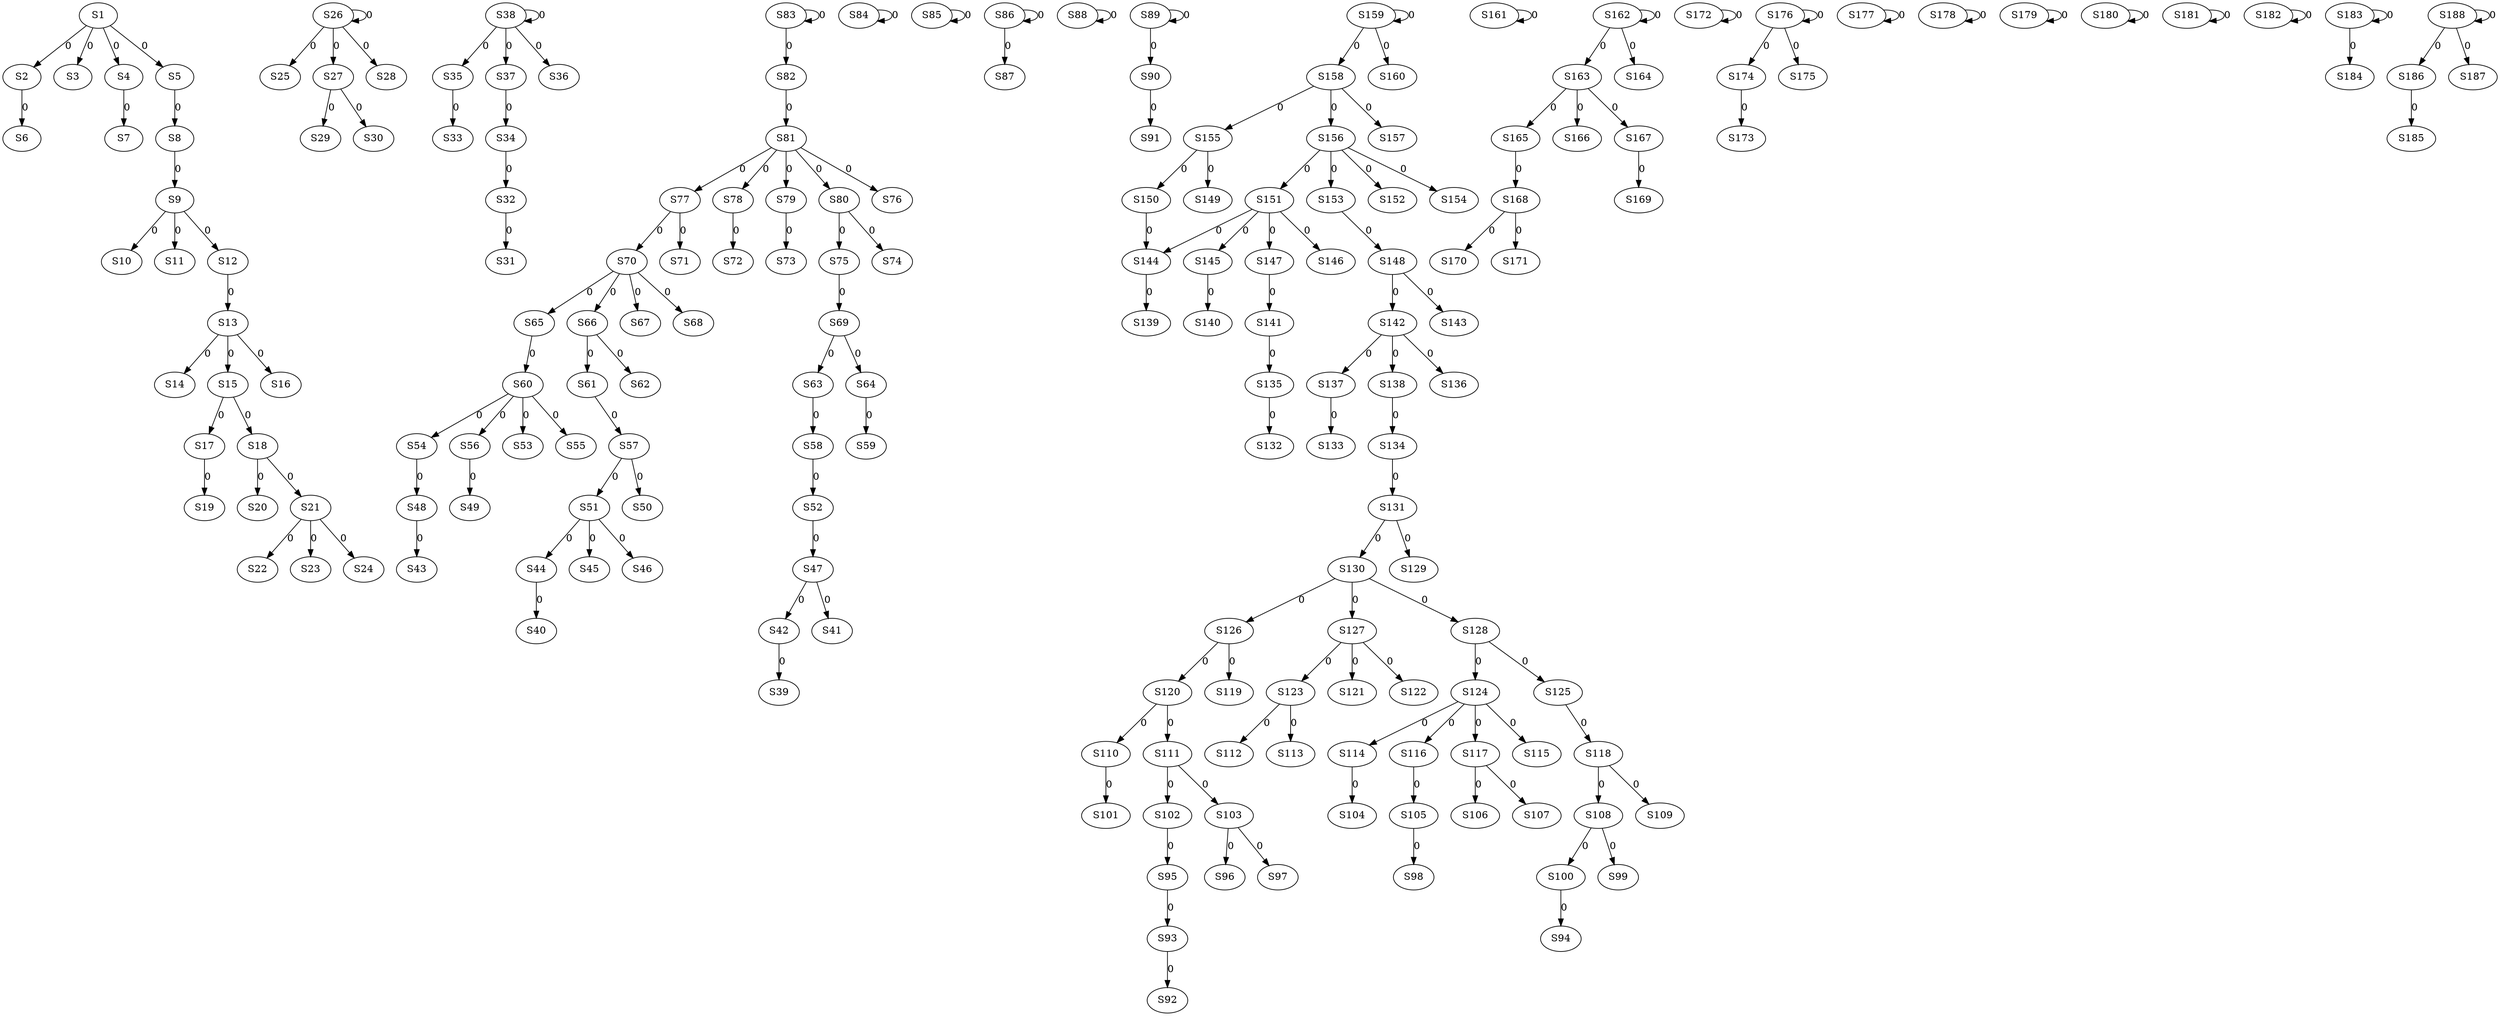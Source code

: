 strict digraph {
	S1 -> S2 [ label = 0 ];
	S1 -> S3 [ label = 0 ];
	S1 -> S4 [ label = 0 ];
	S1 -> S5 [ label = 0 ];
	S2 -> S6 [ label = 0 ];
	S4 -> S7 [ label = 0 ];
	S5 -> S8 [ label = 0 ];
	S8 -> S9 [ label = 0 ];
	S9 -> S10 [ label = 0 ];
	S9 -> S11 [ label = 0 ];
	S9 -> S12 [ label = 0 ];
	S12 -> S13 [ label = 0 ];
	S13 -> S14 [ label = 0 ];
	S13 -> S15 [ label = 0 ];
	S13 -> S16 [ label = 0 ];
	S15 -> S17 [ label = 0 ];
	S15 -> S18 [ label = 0 ];
	S17 -> S19 [ label = 0 ];
	S18 -> S20 [ label = 0 ];
	S18 -> S21 [ label = 0 ];
	S21 -> S22 [ label = 0 ];
	S21 -> S23 [ label = 0 ];
	S21 -> S24 [ label = 0 ];
	S26 -> S25 [ label = 0 ];
	S26 -> S26 [ label = 0 ];
	S26 -> S27 [ label = 0 ];
	S26 -> S28 [ label = 0 ];
	S27 -> S29 [ label = 0 ];
	S27 -> S30 [ label = 0 ];
	S32 -> S31 [ label = 0 ];
	S34 -> S32 [ label = 0 ];
	S35 -> S33 [ label = 0 ];
	S37 -> S34 [ label = 0 ];
	S38 -> S35 [ label = 0 ];
	S38 -> S36 [ label = 0 ];
	S38 -> S37 [ label = 0 ];
	S38 -> S38 [ label = 0 ];
	S42 -> S39 [ label = 0 ];
	S44 -> S40 [ label = 0 ];
	S47 -> S41 [ label = 0 ];
	S47 -> S42 [ label = 0 ];
	S48 -> S43 [ label = 0 ];
	S51 -> S44 [ label = 0 ];
	S51 -> S45 [ label = 0 ];
	S51 -> S46 [ label = 0 ];
	S52 -> S47 [ label = 0 ];
	S54 -> S48 [ label = 0 ];
	S56 -> S49 [ label = 0 ];
	S57 -> S50 [ label = 0 ];
	S57 -> S51 [ label = 0 ];
	S58 -> S52 [ label = 0 ];
	S60 -> S53 [ label = 0 ];
	S60 -> S54 [ label = 0 ];
	S60 -> S55 [ label = 0 ];
	S60 -> S56 [ label = 0 ];
	S61 -> S57 [ label = 0 ];
	S63 -> S58 [ label = 0 ];
	S64 -> S59 [ label = 0 ];
	S65 -> S60 [ label = 0 ];
	S66 -> S61 [ label = 0 ];
	S66 -> S62 [ label = 0 ];
	S69 -> S63 [ label = 0 ];
	S69 -> S64 [ label = 0 ];
	S70 -> S65 [ label = 0 ];
	S70 -> S66 [ label = 0 ];
	S70 -> S67 [ label = 0 ];
	S70 -> S68 [ label = 0 ];
	S75 -> S69 [ label = 0 ];
	S77 -> S70 [ label = 0 ];
	S77 -> S71 [ label = 0 ];
	S78 -> S72 [ label = 0 ];
	S79 -> S73 [ label = 0 ];
	S80 -> S74 [ label = 0 ];
	S80 -> S75 [ label = 0 ];
	S81 -> S76 [ label = 0 ];
	S81 -> S77 [ label = 0 ];
	S81 -> S78 [ label = 0 ];
	S81 -> S79 [ label = 0 ];
	S81 -> S80 [ label = 0 ];
	S82 -> S81 [ label = 0 ];
	S83 -> S82 [ label = 0 ];
	S83 -> S83 [ label = 0 ];
	S84 -> S84 [ label = 0 ];
	S85 -> S85 [ label = 0 ];
	S86 -> S86 [ label = 0 ];
	S86 -> S87 [ label = 0 ];
	S88 -> S88 [ label = 0 ];
	S89 -> S89 [ label = 0 ];
	S89 -> S90 [ label = 0 ];
	S90 -> S91 [ label = 0 ];
	S93 -> S92 [ label = 0 ];
	S95 -> S93 [ label = 0 ];
	S100 -> S94 [ label = 0 ];
	S102 -> S95 [ label = 0 ];
	S103 -> S96 [ label = 0 ];
	S103 -> S97 [ label = 0 ];
	S105 -> S98 [ label = 0 ];
	S108 -> S99 [ label = 0 ];
	S108 -> S100 [ label = 0 ];
	S110 -> S101 [ label = 0 ];
	S111 -> S102 [ label = 0 ];
	S111 -> S103 [ label = 0 ];
	S114 -> S104 [ label = 0 ];
	S116 -> S105 [ label = 0 ];
	S117 -> S106 [ label = 0 ];
	S117 -> S107 [ label = 0 ];
	S118 -> S108 [ label = 0 ];
	S118 -> S109 [ label = 0 ];
	S120 -> S110 [ label = 0 ];
	S120 -> S111 [ label = 0 ];
	S123 -> S112 [ label = 0 ];
	S123 -> S113 [ label = 0 ];
	S124 -> S114 [ label = 0 ];
	S124 -> S115 [ label = 0 ];
	S124 -> S116 [ label = 0 ];
	S124 -> S117 [ label = 0 ];
	S125 -> S118 [ label = 0 ];
	S126 -> S119 [ label = 0 ];
	S126 -> S120 [ label = 0 ];
	S127 -> S121 [ label = 0 ];
	S127 -> S122 [ label = 0 ];
	S127 -> S123 [ label = 0 ];
	S128 -> S124 [ label = 0 ];
	S128 -> S125 [ label = 0 ];
	S130 -> S126 [ label = 0 ];
	S130 -> S127 [ label = 0 ];
	S130 -> S128 [ label = 0 ];
	S131 -> S129 [ label = 0 ];
	S131 -> S130 [ label = 0 ];
	S134 -> S131 [ label = 0 ];
	S135 -> S132 [ label = 0 ];
	S137 -> S133 [ label = 0 ];
	S138 -> S134 [ label = 0 ];
	S141 -> S135 [ label = 0 ];
	S142 -> S136 [ label = 0 ];
	S142 -> S137 [ label = 0 ];
	S142 -> S138 [ label = 0 ];
	S144 -> S139 [ label = 0 ];
	S145 -> S140 [ label = 0 ];
	S147 -> S141 [ label = 0 ];
	S148 -> S142 [ label = 0 ];
	S148 -> S143 [ label = 0 ];
	S150 -> S144 [ label = 0 ];
	S151 -> S145 [ label = 0 ];
	S151 -> S146 [ label = 0 ];
	S151 -> S147 [ label = 0 ];
	S153 -> S148 [ label = 0 ];
	S155 -> S149 [ label = 0 ];
	S155 -> S150 [ label = 0 ];
	S156 -> S151 [ label = 0 ];
	S156 -> S152 [ label = 0 ];
	S156 -> S153 [ label = 0 ];
	S156 -> S154 [ label = 0 ];
	S158 -> S155 [ label = 0 ];
	S158 -> S156 [ label = 0 ];
	S158 -> S157 [ label = 0 ];
	S159 -> S158 [ label = 0 ];
	S159 -> S159 [ label = 0 ];
	S159 -> S160 [ label = 0 ];
	S161 -> S161 [ label = 0 ];
	S162 -> S162 [ label = 0 ];
	S162 -> S163 [ label = 0 ];
	S162 -> S164 [ label = 0 ];
	S163 -> S165 [ label = 0 ];
	S163 -> S166 [ label = 0 ];
	S163 -> S167 [ label = 0 ];
	S165 -> S168 [ label = 0 ];
	S167 -> S169 [ label = 0 ];
	S168 -> S170 [ label = 0 ];
	S168 -> S171 [ label = 0 ];
	S172 -> S172 [ label = 0 ];
	S174 -> S173 [ label = 0 ];
	S176 -> S174 [ label = 0 ];
	S176 -> S175 [ label = 0 ];
	S176 -> S176 [ label = 0 ];
	S177 -> S177 [ label = 0 ];
	S178 -> S178 [ label = 0 ];
	S179 -> S179 [ label = 0 ];
	S180 -> S180 [ label = 0 ];
	S181 -> S181 [ label = 0 ];
	S182 -> S182 [ label = 0 ];
	S183 -> S183 [ label = 0 ];
	S183 -> S184 [ label = 0 ];
	S186 -> S185 [ label = 0 ];
	S188 -> S186 [ label = 0 ];
	S188 -> S187 [ label = 0 ];
	S188 -> S188 [ label = 0 ];
	S151 -> S144 [ label = 0 ];
}